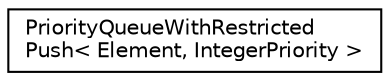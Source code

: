 digraph "Graphical Class Hierarchy"
{
 // LATEX_PDF_SIZE
  edge [fontname="Helvetica",fontsize="10",labelfontname="Helvetica",labelfontsize="10"];
  node [fontname="Helvetica",fontsize="10",shape=record];
  rankdir="LR";
  Node0 [label="PriorityQueueWithRestricted\lPush\< Element, IntegerPriority \>",height=0.2,width=0.4,color="black", fillcolor="white", style="filled",URL="$classoperations__research_1_1_priority_queue_with_restricted_push.html",tooltip=" "];
}
